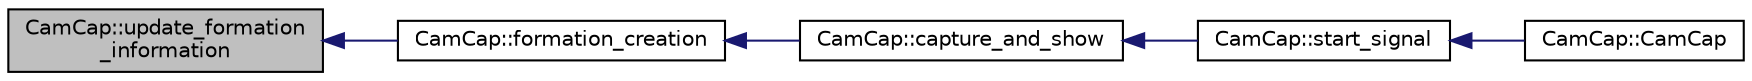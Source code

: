 digraph "CamCap::update_formation_information"
{
 // INTERACTIVE_SVG=YES
  edge [fontname="Helvetica",fontsize="10",labelfontname="Helvetica",labelfontsize="10"];
  node [fontname="Helvetica",fontsize="10",shape=record];
  rankdir="LR";
  Node527 [label="CamCap::update_formation\l_information",height=0.2,width=0.4,color="black", fillcolor="grey75", style="filled", fontcolor="black"];
  Node527 -> Node528 [dir="back",color="midnightblue",fontsize="10",style="solid",fontname="Helvetica"];
  Node528 [label="CamCap::formation_creation",height=0.2,width=0.4,color="black", fillcolor="white", style="filled",URL="$class_cam_cap.html#a848749241df00e03c5fca82cc9423fdd",tooltip="Creates the formation (creation and load) interface. "];
  Node528 -> Node529 [dir="back",color="midnightblue",fontsize="10",style="solid",fontname="Helvetica"];
  Node529 [label="CamCap::capture_and_show",height=0.2,width=0.4,color="black", fillcolor="white", style="filled",URL="$class_cam_cap.html#a87f384c5fec40a0ccfd7833347fec0df",tooltip="Captures camera frames and shows it in the interface. "];
  Node529 -> Node530 [dir="back",color="midnightblue",fontsize="10",style="solid",fontname="Helvetica"];
  Node530 [label="CamCap::start_signal",height=0.2,width=0.4,color="black", fillcolor="white", style="filled",URL="$class_cam_cap.html#ae676e6624dd821ad494a80e68a41e249",tooltip="Interface adjustments after &#39;start&#39; button is clicked. "];
  Node530 -> Node531 [dir="back",color="midnightblue",fontsize="10",style="solid",fontname="Helvetica"];
  Node531 [label="CamCap::CamCap",height=0.2,width=0.4,color="black", fillcolor="white", style="filled",URL="$class_cam_cap.html#afe0db98a5f72bc9b261dcb78e2840da6",tooltip="Constructor of a CamCap object. "];
}
